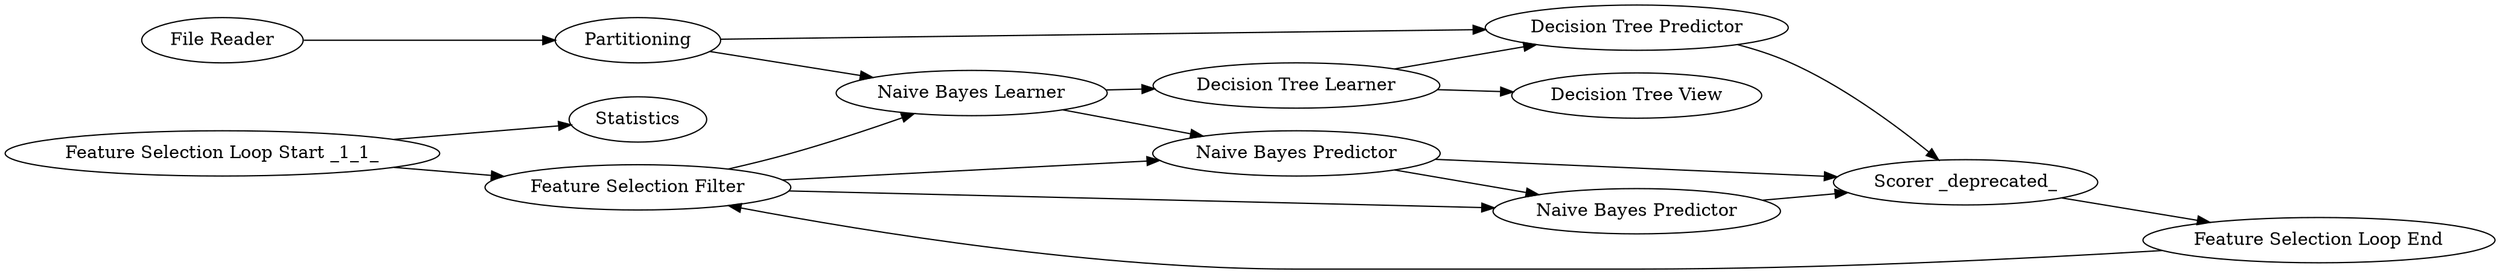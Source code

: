 digraph {
	3 -> 10
	11 -> 15
	9 -> 7
	3 -> 9
	11 -> 10
	10 -> 9
	10 -> 7
	8 -> 19
	15 -> 16
	15 -> 17
	8 -> 3
	5 -> 12
	16 -> 7
	3 -> 11
	12 -> 16
	2 -> 3
	12 -> 11
	7 -> 2
	5 [label="File Reader"]
	16 [label="Decision Tree Predictor"]
	7 [label="Scorer _deprecated_"]
	9 [label="Naive Bayes Predictor"]
	11 [label="Naive Bayes Learner"]
	8 [label="Feature Selection Loop Start _1_1_"]
	15 [label="Decision Tree Learner"]
	12 [label=Partitioning]
	17 [label="Decision Tree View"]
	3 [label="Feature Selection Filter"]
	2 [label="Feature Selection Loop End"]
	10 [label="Naive Bayes Predictor"]
	19 [label=Statistics]
	rankdir=LR
}
